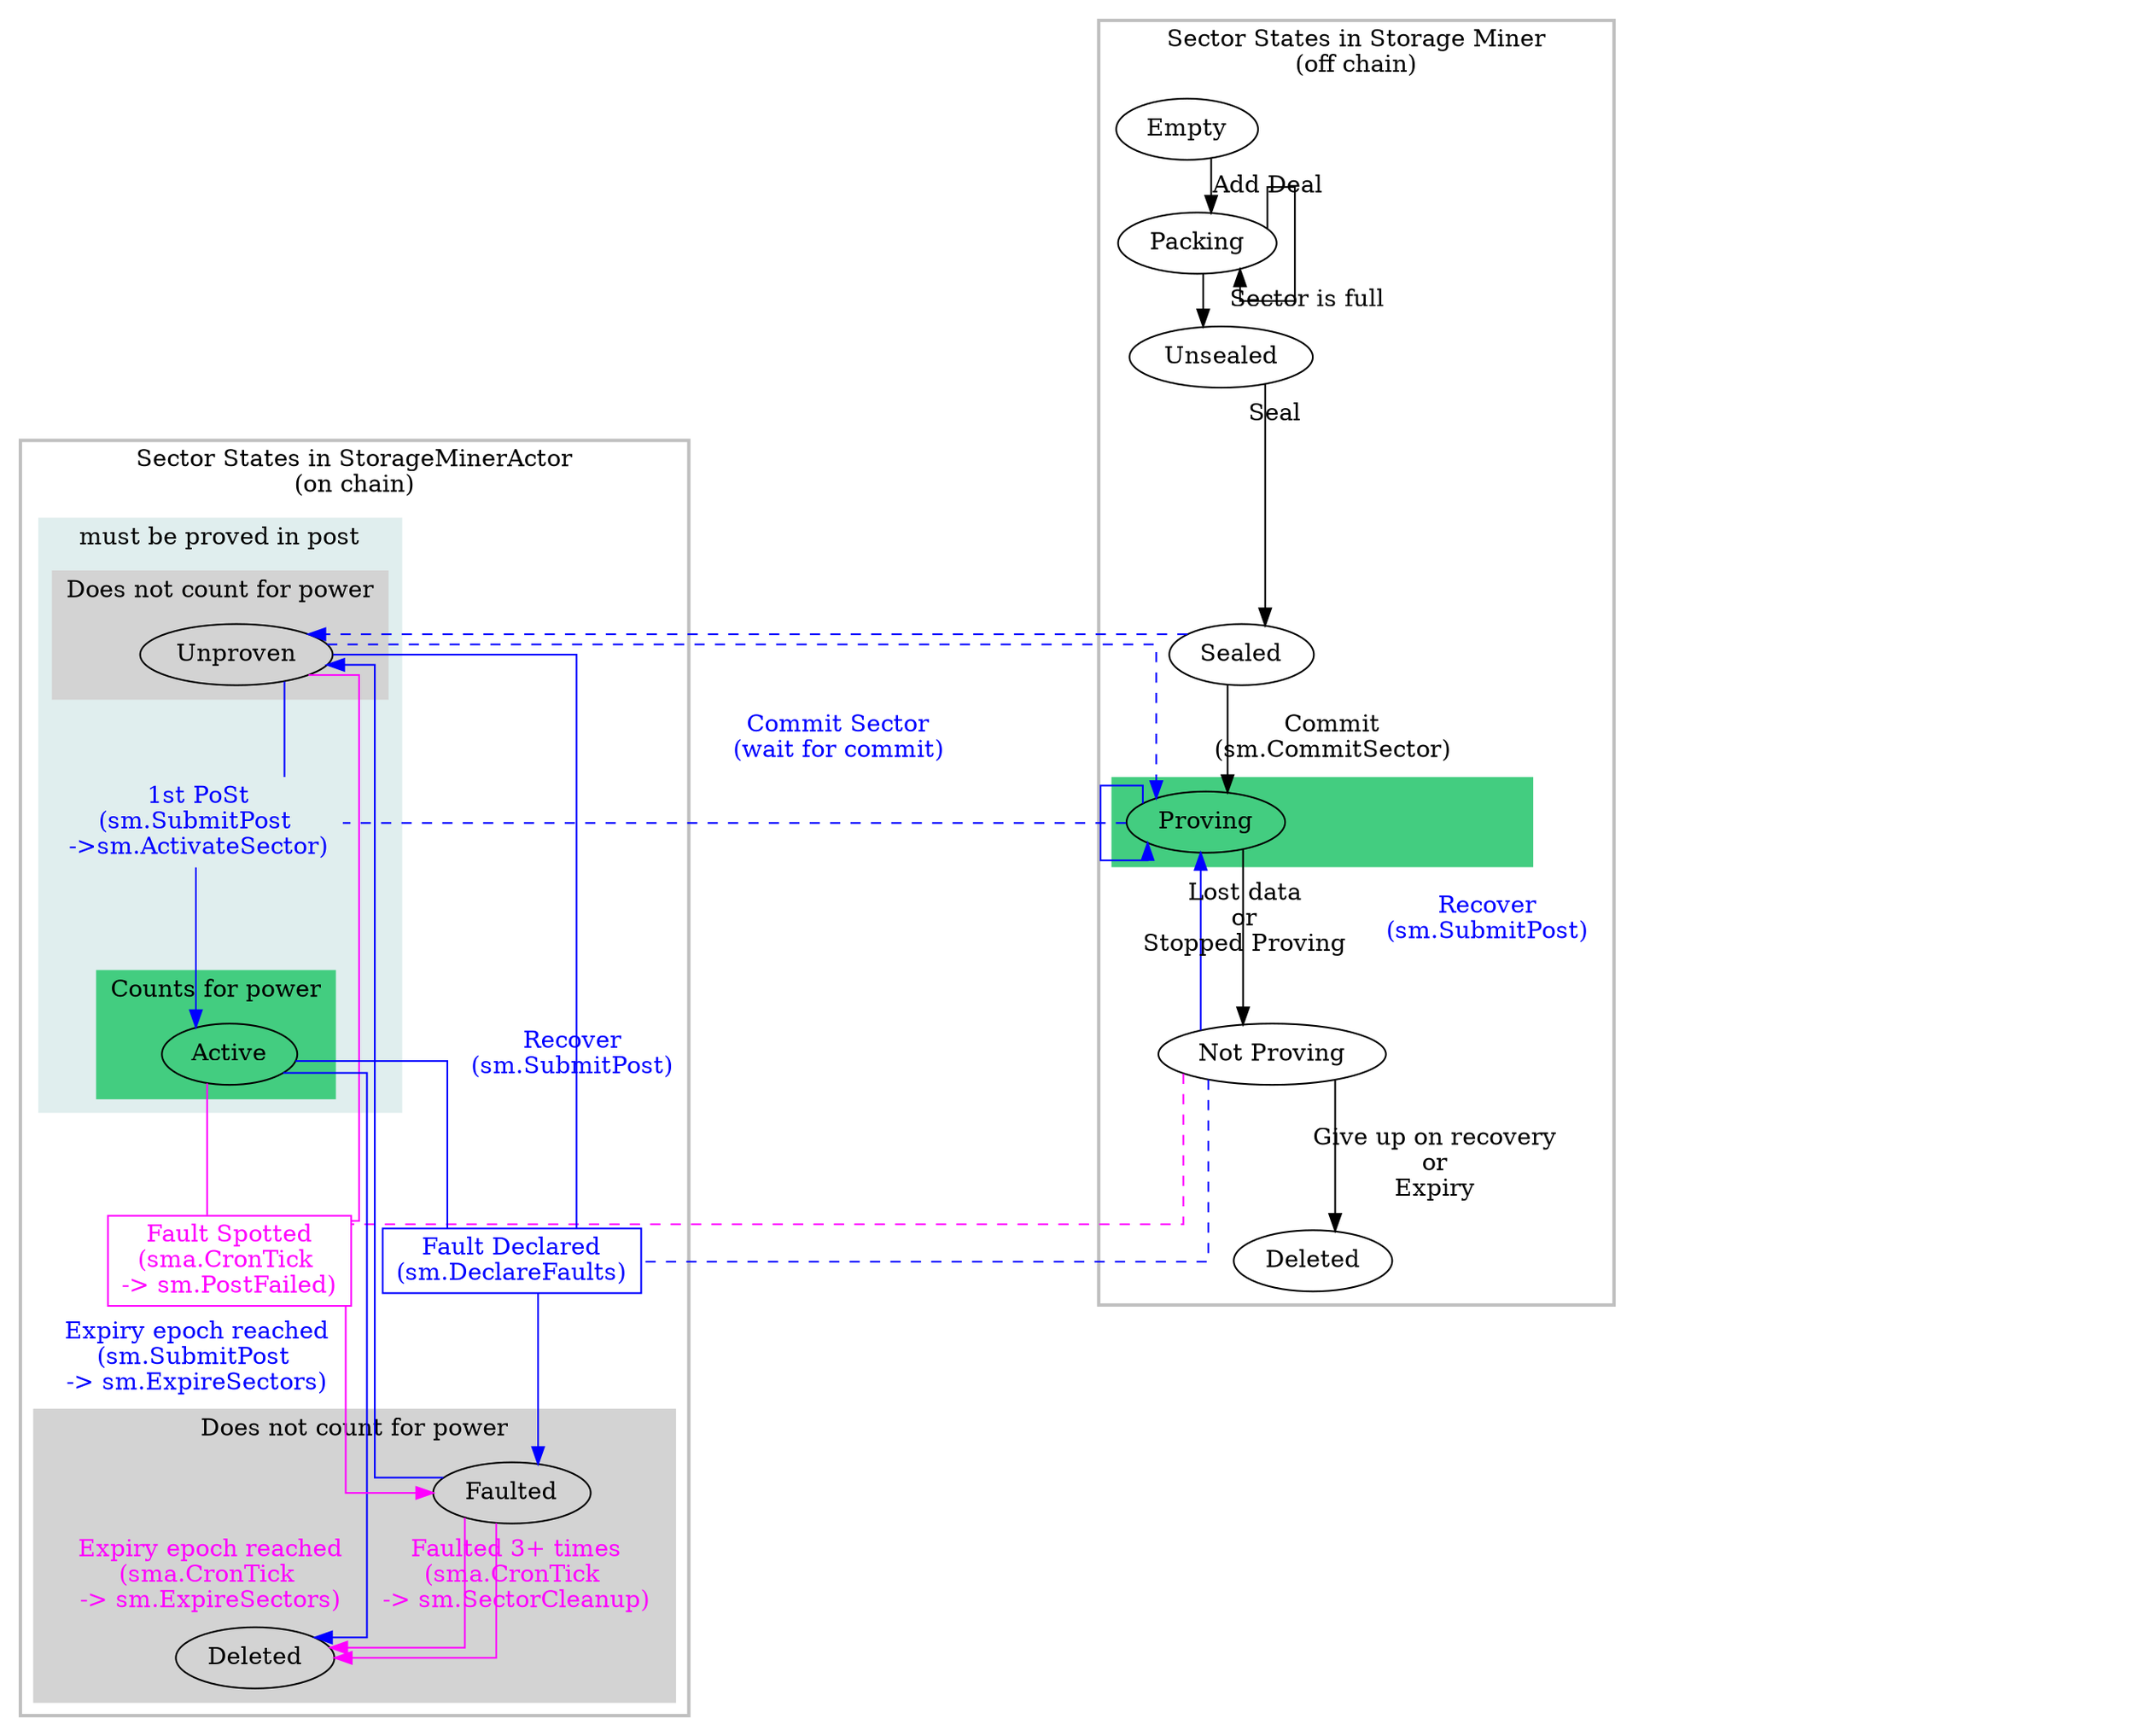 digraph sector {
  compound=true;
  ranksep=0.2;
  splines=ortho;
  edge [style=solid]

  subgraph cluster_local {
    style=bold
    color=gray
    label="Sector States in Storage Miner\n(off chain)"

    Empty
    Packing
    Unsealed
    Sealed
    NotProving [label="Not Proving"]
    Deleted


    Empty -> Packing -> Unsealed -> Sealed -> NotProving -> Deleted [style=invis] // structure

    subgraph cluster_power {
      label=""
      style=filled
      color=seagreen3
      Proving
    }

    Empty -> Packing [label="Add Deal"]
    Packing -> Unsealed [label="Sector is full"]
    Unsealed -> Sealed [label="Seal"]
    Sealed -> Proving [label="Commit\n(sm.CommitSector)"]
    Proving -> NotProving [label="Lost data\nor\nStopped Proving"]
    NotProving -> Deleted [label="Give up on recovery\nor\nExpiry"]
  }

  subgraph cluster_chain {
    label="Sector States in StorageMinerActor\n(on chain)"
    style=bold
    color=gray

    subgraph cluster_postproving {
      label="must be proved in post"
      style=filled
      color=azure2

      subgraph cluster_nopowerC1 {
        label="Does not count for power"
        style=filled
        color=lightgray
        CommittedC [label="Unproven"]
      }

      subgraph cluster_powerC {
        label="Counts for power"
        style=filled
        color=seagreen3
        ActiveC [label="Active"]
      }

      { // messages
        edge [color=blue, fontcolor=blue]
        node [color=blue, fontcolor=blue, shape=none]
        FirstPost [label="1st PoSt\n(sm.SubmitPost \n->sm.ActivateSector)", color="invis"]
      }
    }

    subgraph cluster_nopowerC2 {
      label="Does not count for power"
      style=filled
      color=lightgray

      FaultedC [label="Faulted"]
      ExpiredC [label="Deleted"]
      // DeletedC [label="Deleted"]

      { // cron
        edge [color=magenta, fontcolor=magenta]
        // ExpiredC -> DeletedC [label="Sector Cleanup\n(sma.CronTick \n-> sm.SectorCleanup)"]
        FaultedC -> ExpiredC [label="Expiry epoch reached\n(sma.CronTick \n-> sm.ExpireSectors)"]
        FaultedC -> ExpiredC [label="Faulted 3+ times\n(sma.CronTick \n-> sm.SectorCleanup)", constraint=false]
      }
    }

    { // messages
      edge [color=blue, fontcolor=blue]
      node [color=blue, fontcolor=blue, shape=box]
      FirstPost -> ActiveC
      FaultsDeclared [label="Fault Declared\n(sm.DeclareFaults)"]
    }

    { // cron
      edge [color=magenta, fontcolor=magenta]
      node [color=magenta, fontcolor=magenta, shape=box]
      FaultSpotted [label="Fault Spotted\n(sma.CronTick \n-> sm.PostFailed)"]

      // CommittedC -> ExpiredC [label="Expiry epoch reached\n(sma.CronTick \n-> sm.ExpireSectors)"]
      CommittedC -> FaultSpotted [arrowhead=none]
      ActiveC -> FaultSpotted [arrowhead=none]
      FaultSpotted -> FaultedC
      // ActiveC -> ExpiredC [label="Expiry epoch reached\n(sma.CronTick \n-> sm.ExpireSectors)"]
    }

    CommittedC -> FirstPost -> ActiveC -> FaultsDeclared -> FaultedC -> ExpiredC [style=invis] // structure
    CommittedC -> FirstPost -> ActiveC -> FaultSpotted -> FaultedC -> ExpiredC [style=invis] // structure
  }

  {
    Packing -> Packing [label="Add Deal"]
    // ExpiredC -> Deleted [label="Expired"]
  }
  { // messages
    edge [color=blue, fontcolor=blue]
    node [color=blue, fontcolor=blue, shape=none]
    Proving -> Proving [label="Produce Post\n(sm.SubmitPost)"]
    NotProving -> Proving [label="Recover\n(sm.SubmitPost)", constraint=false]
    Sealed -> CommittedC [label="Commit Sector\n(sm.CommitSector)", style=dashed, constraint=false]
    CommittedC -> FirstPost [arrowhead=none]
    Proving -> FirstPost [arrowhead=none, style=dashed]

    CommittedC -> Proving [label="Commit Sector\n(wait for commit)", style=dashed]
    ActiveC -> ExpiredC [label="Expiry epoch reached\n(sm.SubmitPost \n-> sm.ExpireSectors)"]
    FaultedC -> CommittedC [label="Recover\n(sm.SubmitPost)", constraint=false]

    NotProving -> FaultsDeclared [arrowhead=none, style=dashed]
    CommittedC -> FaultsDeclared [arrowhead=none]
    ActiveC -> FaultsDeclared [arrowhead=none]
    FaultsDeclared -> FaultedC
  }
  { // cron
    edge [color=magenta, fontcolor=magenta]
    NotProving -> FaultSpotted [arrowhead=none, style=dashed]
  }


  { // split sides structure
    node [color=red, style=dotted]
    edge [color=red, style=dotted]
    node [style=invis]
    edge [style=invis]

    // Sealed -> split_________________1 -> CommittedC
    // CommittedC -> split_________________2 -> Sealed

    Proving -> split_________________2 -> ActiveC
    NotProving -> split_________________3 -> FaultedC
    FaultedC -> split_________________4 -> Deleted

  }
}
